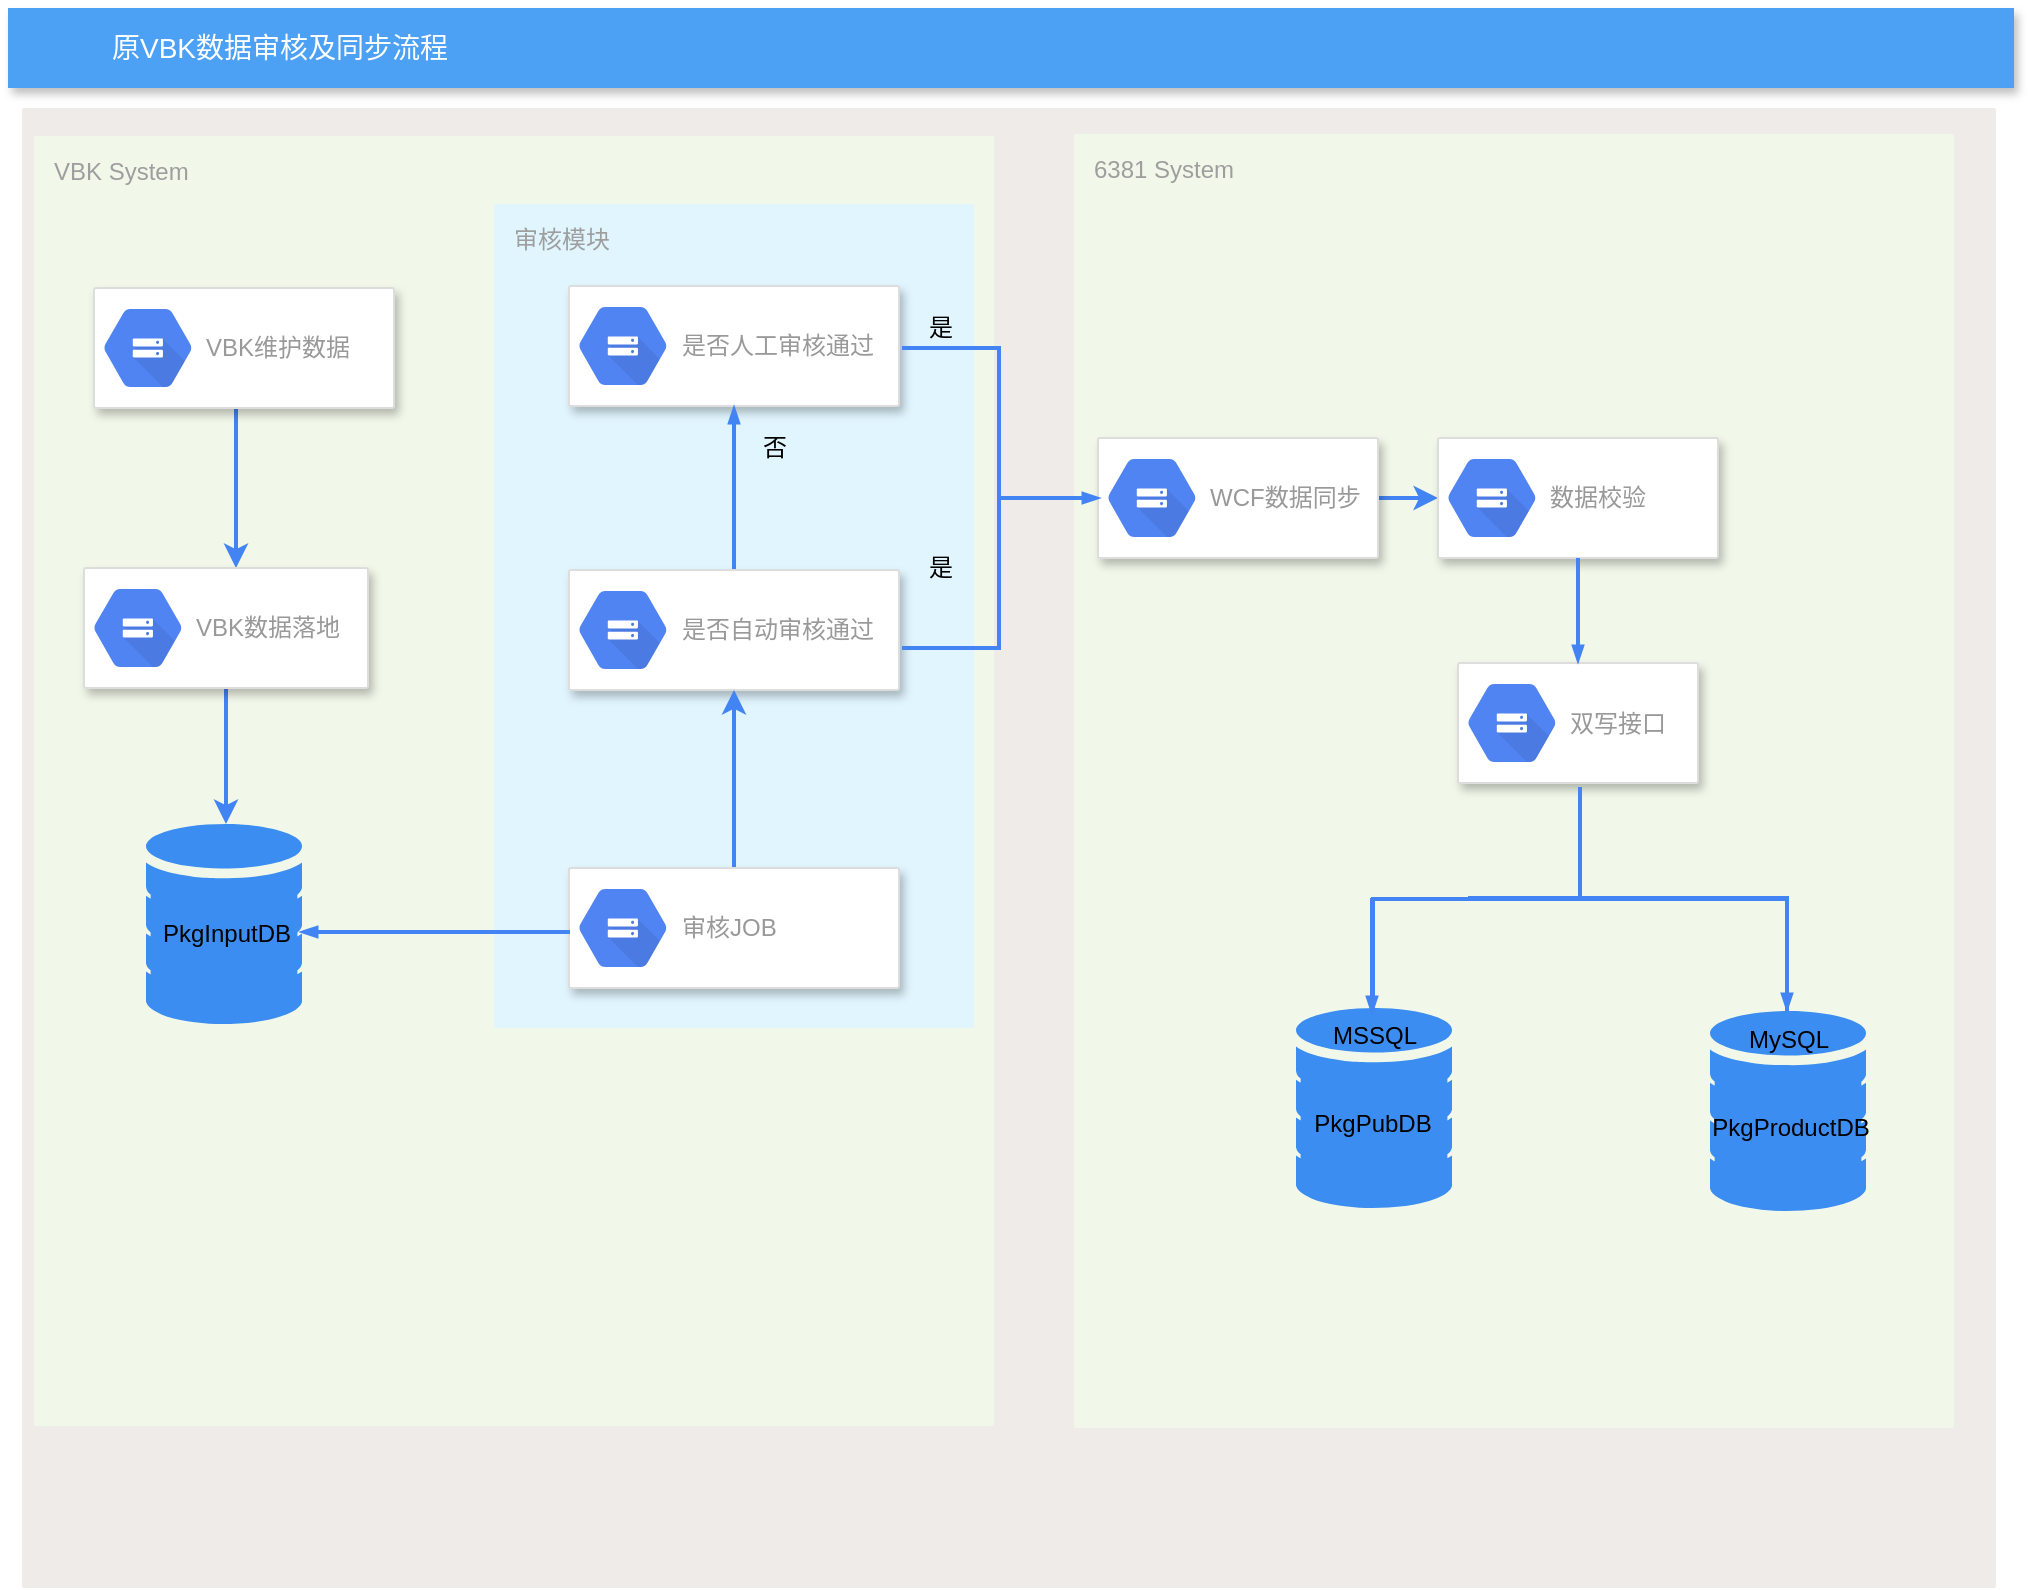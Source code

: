 <mxfile version="10.8.0" type="github"><diagram id="d1ab7348-05c3-a1e3-ca4d-12c340fd6b49" name="Page-1"><mxGraphModel dx="1154" dy="734" grid="1" gridSize="10" guides="1" tooltips="1" connect="1" arrows="1" fold="1" page="1" pageScale="1" pageWidth="1169" pageHeight="827" background="#ffffff" math="0" shadow="0"><root><mxCell id="0"/><mxCell id="1" parent="0"/><mxCell id="TqFTnI68ecSykUxvsV-Z-499" value="" style="points=[[0,0,0],[0.25,0,0],[0.5,0,0],[0.75,0,0],[1,0,0],[1,0.25,0],[1,0.5,0],[1,0.75,0],[1,1,0],[0.75,1,0],[0.5,1,0],[0.25,1,0],[0,1,0],[0,0.75,0],[0,0.5,0],[0,0.25,0]];rounded=1;absoluteArcSize=1;arcSize=2;html=1;strokeColor=none;gradientColor=none;shadow=0;dashed=0;fontSize=12;fontColor=#9E9E9E;align=left;verticalAlign=top;spacing=10;spacingTop=-4;fillColor=#EFEBE9;" vertex="1" parent="1"><mxGeometry x="154" y="140" width="987" height="740" as="geometry"/></mxCell><mxCell id="TqFTnI68ecSykUxvsV-Z-454" value="6381 System" style="points=[[0,0,0],[0.25,0,0],[0.5,0,0],[0.75,0,0],[1,0,0],[1,0.25,0],[1,0.5,0],[1,0.75,0],[1,1,0],[0.75,1,0],[0.5,1,0],[0.25,1,0],[0,1,0],[0,0.75,0],[0,0.5,0],[0,0.25,0]];rounded=1;absoluteArcSize=1;arcSize=2;html=1;strokeColor=none;gradientColor=none;shadow=0;dashed=0;fontSize=12;fontColor=#9E9E9E;align=left;verticalAlign=top;spacing=10;spacingTop=-4;fillColor=#F1F8E9;" vertex="1" parent="1"><mxGeometry x="680" y="153" width="440" height="647" as="geometry"/></mxCell><mxCell id="TqFTnI68ecSykUxvsV-Z-453" value="VBK System" style="points=[[0,0,0],[0.25,0,0],[0.5,0,0],[0.75,0,0],[1,0,0],[1,0.25,0],[1,0.5,0],[1,0.75,0],[1,1,0],[0.75,1,0],[0.5,1,0],[0.25,1,0],[0,1,0],[0,0.75,0],[0,0.5,0],[0,0.25,0]];rounded=1;absoluteArcSize=1;arcSize=2;html=1;strokeColor=none;gradientColor=none;shadow=0;dashed=0;fontSize=12;fontColor=#9E9E9E;align=left;verticalAlign=top;spacing=10;spacingTop=-4;fillColor=#F1F8E9;" vertex="1" parent="1"><mxGeometry x="160" y="154" width="480" height="645" as="geometry"/></mxCell><mxCell id="9" value="原VBK数据审核及同步流程" style="fillColor=#4DA1F5;strokeColor=none;shadow=1;gradientColor=none;fontSize=14;align=left;spacingLeft=50;fontColor=#ffffff;html=1;" parent="1" vertex="1"><mxGeometry x="147" y="90" width="1003" height="40" as="geometry"/></mxCell><mxCell id="TqFTnI68ecSykUxvsV-Z-407" value="" style="edgeStyle=orthogonalEdgeStyle;rounded=0;orthogonalLoop=1;jettySize=auto;html=1;strokeColor=#4284F3;strokeWidth=2;" edge="1" parent="1" source="TqFTnI68ecSykUxvsV-Z-404" target="TqFTnI68ecSykUxvsV-Z-405"><mxGeometry relative="1" as="geometry"><Array as="points"><mxPoint x="261" y="260"/></Array></mxGeometry></mxCell><mxCell id="TqFTnI68ecSykUxvsV-Z-403" value="" style="strokeColor=#dddddd;fillColor=#ffffff;shadow=1;strokeWidth=1;rounded=1;absoluteArcSize=1;arcSize=2;fontSize=17;fontColor=#000000;align=right;html=1;" vertex="1" parent="1"><mxGeometry x="190" y="230" width="150" height="60" as="geometry"/></mxCell><mxCell id="TqFTnI68ecSykUxvsV-Z-404" value="VBK维护数据" style="dashed=0;html=1;fillColor=#5184F3;strokeColor=none;shape=mxgraph.gcp2.cloud_storage;part=1;labelPosition=right;verticalLabelPosition=middle;align=left;verticalAlign=middle;spacingLeft=5;fontColor=#999999;fontSize=12;" vertex="1" parent="TqFTnI68ecSykUxvsV-Z-403"><mxGeometry y="0.5" width="44" height="39" relative="1" as="geometry"><mxPoint x="5" y="-19.5" as="offset"/></mxGeometry></mxCell><mxCell id="TqFTnI68ecSykUxvsV-Z-413" value="" style="edgeStyle=orthogonalEdgeStyle;rounded=0;orthogonalLoop=1;jettySize=auto;html=1;" edge="1" parent="1" source="TqFTnI68ecSykUxvsV-Z-408"><mxGeometry relative="1" as="geometry"><mxPoint x="460" y="290" as="targetPoint"/></mxGeometry></mxCell><mxCell id="TqFTnI68ecSykUxvsV-Z-408" value="" style="strokeColor=#dddddd;fillColor=#ffffff;shadow=1;strokeWidth=1;rounded=1;absoluteArcSize=1;arcSize=2;fontSize=17;fontColor=#000000;align=right;html=1;" vertex="1" parent="1"><mxGeometry x="410" y="230" width="120" height="60" as="geometry"/></mxCell><mxCell id="TqFTnI68ecSykUxvsV-Z-409" value="Cloud&#10;Storage" style="dashed=0;html=1;fillColor=#5184F3;strokeColor=none;shape=mxgraph.gcp2.cloud_storage;part=1;labelPosition=right;verticalLabelPosition=middle;align=left;verticalAlign=middle;spacingLeft=5;fontColor=#999999;fontSize=12;" vertex="1" parent="TqFTnI68ecSykUxvsV-Z-408"><mxGeometry y="0.5" width="44" height="39" relative="1" as="geometry"><mxPoint x="5" y="-19.5" as="offset"/></mxGeometry></mxCell><mxCell id="TqFTnI68ecSykUxvsV-Z-475" value="" style="edgeStyle=orthogonalEdgeStyle;rounded=0;orthogonalLoop=1;jettySize=auto;html=1;strokeColor=#4284F3;strokeWidth=2;" edge="1" parent="1" source="TqFTnI68ecSykUxvsV-Z-414" target="TqFTnI68ecSykUxvsV-Z-473"><mxGeometry relative="1" as="geometry"/></mxCell><mxCell id="TqFTnI68ecSykUxvsV-Z-414" value="" style="strokeColor=#dddddd;fillColor=#ffffff;shadow=1;strokeWidth=1;rounded=1;absoluteArcSize=1;arcSize=2;fontSize=17;fontColor=#000000;align=right;html=1;" vertex="1" parent="1"><mxGeometry x="692" y="305" width="140" height="60" as="geometry"/></mxCell><mxCell id="TqFTnI68ecSykUxvsV-Z-415" value="WCF数据同步" style="dashed=0;html=1;fillColor=#5184F3;strokeColor=none;shape=mxgraph.gcp2.cloud_storage;part=1;labelPosition=right;verticalLabelPosition=middle;align=left;verticalAlign=middle;spacingLeft=5;fontColor=#999999;fontSize=12;" vertex="1" parent="TqFTnI68ecSykUxvsV-Z-414"><mxGeometry y="0.5" width="44" height="39" relative="1" as="geometry"><mxPoint x="5" y="-19.5" as="offset"/></mxGeometry></mxCell><mxCell id="TqFTnI68ecSykUxvsV-Z-473" value="" style="strokeColor=#dddddd;fillColor=#ffffff;shadow=1;strokeWidth=1;rounded=1;absoluteArcSize=1;arcSize=2;fontSize=17;fontColor=#000000;align=right;html=1;" vertex="1" parent="1"><mxGeometry x="862" y="305" width="140" height="60" as="geometry"/></mxCell><mxCell id="TqFTnI68ecSykUxvsV-Z-474" value="数据校验" style="dashed=0;html=1;fillColor=#5184F3;strokeColor=none;shape=mxgraph.gcp2.cloud_storage;part=1;labelPosition=right;verticalLabelPosition=middle;align=left;verticalAlign=middle;spacingLeft=5;fontColor=#999999;fontSize=12;" vertex="1" parent="TqFTnI68ecSykUxvsV-Z-473"><mxGeometry y="0.5" width="44" height="39" relative="1" as="geometry"><mxPoint x="5" y="-19.5" as="offset"/></mxGeometry></mxCell><mxCell id="TqFTnI68ecSykUxvsV-Z-417" value="" style="strokeColor=#dddddd;fillColor=#ffffff;shadow=1;strokeWidth=1;rounded=1;absoluteArcSize=1;arcSize=2;fontSize=17;fontColor=#000000;align=right;html=1;" vertex="1" parent="1"><mxGeometry x="872" y="417.5" width="120" height="60" as="geometry"/></mxCell><mxCell id="TqFTnI68ecSykUxvsV-Z-418" value="双写接口" style="dashed=0;html=1;fillColor=#5184F3;strokeColor=none;shape=mxgraph.gcp2.cloud_storage;part=1;labelPosition=right;verticalLabelPosition=middle;align=left;verticalAlign=middle;spacingLeft=5;fontColor=#999999;fontSize=12;" vertex="1" parent="TqFTnI68ecSykUxvsV-Z-417"><mxGeometry y="0.5" width="44" height="39" relative="1" as="geometry"><mxPoint x="5" y="-19.5" as="offset"/></mxGeometry></mxCell><mxCell id="TqFTnI68ecSykUxvsV-Z-452" style="edgeStyle=orthogonalEdgeStyle;rounded=0;orthogonalLoop=1;jettySize=auto;html=1;strokeColor=#4284F3;strokeWidth=2;" edge="1" parent="1" source="TqFTnI68ecSykUxvsV-Z-405" target="TqFTnI68ecSykUxvsV-Z-451"><mxGeometry relative="1" as="geometry"><Array as="points"><mxPoint x="261" y="510"/><mxPoint x="261" y="510"/></Array></mxGeometry></mxCell><mxCell id="TqFTnI68ecSykUxvsV-Z-405" value="" style="strokeColor=#dddddd;fillColor=#ffffff;shadow=1;strokeWidth=1;rounded=1;absoluteArcSize=1;arcSize=2;fontSize=17;fontColor=#000000;align=right;html=1;" vertex="1" parent="1"><mxGeometry x="185" y="370" width="142" height="60" as="geometry"/></mxCell><mxCell id="TqFTnI68ecSykUxvsV-Z-406" value="VBK数据落地" style="dashed=0;html=1;fillColor=#5184F3;strokeColor=none;shape=mxgraph.gcp2.cloud_storage;part=1;labelPosition=right;verticalLabelPosition=middle;align=left;verticalAlign=middle;spacingLeft=5;fontColor=#999999;fontSize=12;" vertex="1" parent="TqFTnI68ecSykUxvsV-Z-405"><mxGeometry y="0.5" width="44" height="39" relative="1" as="geometry"><mxPoint x="5" y="-19.5" as="offset"/></mxGeometry></mxCell><mxCell id="TqFTnI68ecSykUxvsV-Z-430" value="审核模块" style="points=[[0,0,0],[0.25,0,0],[0.5,0,0],[0.75,0,0],[1,0,0],[1,0.25,0],[1,0.5,0],[1,0.75,0],[1,1,0],[0.75,1,0],[0.5,1,0],[0.25,1,0],[0,1,0],[0,0.75,0],[0,0.5,0],[0,0.25,0]];rounded=1;absoluteArcSize=1;arcSize=2;html=1;strokeColor=none;gradientColor=none;shadow=0;dashed=0;fontSize=12;fontColor=#9E9E9E;align=left;verticalAlign=top;spacing=10;spacingTop=-4;fillColor=#E1F5FE;" vertex="1" parent="1"><mxGeometry x="390" y="188" width="240" height="412" as="geometry"/></mxCell><mxCell id="TqFTnI68ecSykUxvsV-Z-432" value="" style="strokeColor=#dddddd;fillColor=#ffffff;shadow=1;strokeWidth=1;rounded=1;absoluteArcSize=1;arcSize=2;fontSize=17;fontColor=#000000;align=right;html=1;" vertex="1" parent="1"><mxGeometry x="427.5" y="229" width="165" height="60" as="geometry"/></mxCell><mxCell id="TqFTnI68ecSykUxvsV-Z-433" value="是否人工审核通过" style="dashed=0;html=1;fillColor=#5184F3;strokeColor=none;shape=mxgraph.gcp2.cloud_storage;part=1;labelPosition=right;verticalLabelPosition=middle;align=left;verticalAlign=middle;spacingLeft=5;fontColor=#999999;fontSize=12;" vertex="1" parent="TqFTnI68ecSykUxvsV-Z-432"><mxGeometry y="0.5" width="44" height="39" relative="1" as="geometry"><mxPoint x="5" y="-19.5" as="offset"/></mxGeometry></mxCell><mxCell id="TqFTnI68ecSykUxvsV-Z-434" value="" style="edgeStyle=orthogonalEdgeStyle;fontSize=12;html=1;endArrow=blockThin;endFill=1;rounded=0;strokeWidth=2;endSize=4;startSize=4;dashed=0;strokeColor=#4284F3;exitX=0.5;exitY=0;exitDx=0;exitDy=0;entryX=0.5;entryY=1;entryDx=0;entryDy=0;" edge="1" parent="1" source="TqFTnI68ecSykUxvsV-Z-440" target="TqFTnI68ecSykUxvsV-Z-432"><mxGeometry width="100" relative="1" as="geometry"><mxPoint x="570" y="310" as="sourcePoint"/><mxPoint x="470" y="310" as="targetPoint"/></mxGeometry></mxCell><mxCell id="TqFTnI68ecSykUxvsV-Z-440" value="" style="strokeColor=#dddddd;fillColor=#ffffff;shadow=1;strokeWidth=1;rounded=1;absoluteArcSize=1;arcSize=2;fontSize=17;fontColor=#000000;align=right;html=1;" vertex="1" parent="1"><mxGeometry x="427.5" y="371" width="165" height="60" as="geometry"/></mxCell><mxCell id="TqFTnI68ecSykUxvsV-Z-441" value="是否自动审核通过" style="dashed=0;html=1;fillColor=#5184F3;strokeColor=none;shape=mxgraph.gcp2.cloud_storage;part=1;labelPosition=right;verticalLabelPosition=middle;align=left;verticalAlign=middle;spacingLeft=5;fontColor=#999999;fontSize=12;" vertex="1" parent="TqFTnI68ecSykUxvsV-Z-440"><mxGeometry y="0.5" width="44" height="39" relative="1" as="geometry"><mxPoint x="5" y="-19.5" as="offset"/></mxGeometry></mxCell><mxCell id="TqFTnI68ecSykUxvsV-Z-443" value="否" style="text;html=1;resizable=0;autosize=1;align=center;verticalAlign=middle;points=[];fillColor=none;strokeColor=none;rounded=0;shadow=0;" vertex="1" parent="1"><mxGeometry x="515" y="300" width="30" height="20" as="geometry"/></mxCell><mxCell id="TqFTnI68ecSykUxvsV-Z-446" value="是" style="text;html=1;resizable=0;autosize=1;align=center;verticalAlign=middle;points=[];fillColor=none;strokeColor=none;rounded=0;shadow=0;" vertex="1" parent="1"><mxGeometry x="598" y="360" width="30" height="20" as="geometry"/></mxCell><mxCell id="TqFTnI68ecSykUxvsV-Z-451" value="" style="html=1;aspect=fixed;strokeColor=none;shadow=0;align=center;verticalAlign=top;fillColor=#3B8DF1;shape=mxgraph.gcp2.database_2" vertex="1" parent="1"><mxGeometry x="216" y="498" width="78" height="100" as="geometry"/></mxCell><mxCell id="TqFTnI68ecSykUxvsV-Z-462" value="MSSQL" style="html=1;aspect=fixed;strokeColor=none;shadow=0;align=center;verticalAlign=top;fillColor=#3B8DF1;shape=mxgraph.gcp2.database_2" vertex="1" parent="1"><mxGeometry x="791" y="590" width="78" height="100" as="geometry"/></mxCell><mxCell id="TqFTnI68ecSykUxvsV-Z-463" value="MySQL" style="html=1;aspect=fixed;strokeColor=none;shadow=0;align=center;verticalAlign=top;fillColor=#3B8DF1;shape=mxgraph.gcp2.database_2" vertex="1" parent="1"><mxGeometry x="998" y="591.5" width="78" height="100" as="geometry"/></mxCell><mxCell id="TqFTnI68ecSykUxvsV-Z-467" value="PkgInputDB" style="text;html=1;resizable=0;autosize=1;align=center;verticalAlign=middle;points=[];fillColor=none;strokeColor=none;rounded=0;shadow=0;" vertex="1" parent="1"><mxGeometry x="216" y="543" width="80" height="20" as="geometry"/></mxCell><mxCell id="TqFTnI68ecSykUxvsV-Z-468" value="PkgPubDB" style="text;html=1;resizable=0;autosize=1;align=center;verticalAlign=middle;points=[];fillColor=none;strokeColor=none;rounded=0;shadow=0;" vertex="1" parent="1"><mxGeometry x="794" y="637.5" width="70" height="20" as="geometry"/></mxCell><mxCell id="TqFTnI68ecSykUxvsV-Z-469" value="PkgProductDB" style="text;html=1;resizable=0;autosize=1;align=center;verticalAlign=middle;points=[];fillColor=none;strokeColor=none;rounded=0;shadow=0;" vertex="1" parent="1"><mxGeometry x="993" y="640" width="90" height="20" as="geometry"/></mxCell><mxCell id="TqFTnI68ecSykUxvsV-Z-470" value="" style="strokeWidth=2;html=1;shape=mxgraph.flowchart.annotation_2;align=left;pointerEvents=1;shadow=0;fillColor=#F6F6F6;rotation=90;strokeColor=#4284F3;" vertex="1" parent="1"><mxGeometry x="877" y="432" width="112" height="207" as="geometry"/></mxCell><mxCell id="TqFTnI68ecSykUxvsV-Z-484" value="" style="edgeStyle=orthogonalEdgeStyle;fontSize=12;html=1;endArrow=blockThin;endFill=1;rounded=0;strokeWidth=2;endSize=4;startSize=4;dashed=0;strokeColor=#4284F3;entryX=0.5;entryY=0;entryDx=0;entryDy=0;exitX=0.5;exitY=1;exitDx=0;exitDy=0;" edge="1" parent="1" source="TqFTnI68ecSykUxvsV-Z-473" target="TqFTnI68ecSykUxvsV-Z-417"><mxGeometry width="100" relative="1" as="geometry"><mxPoint x="930" y="360" as="sourcePoint"/><mxPoint x="1030" y="360" as="targetPoint"/></mxGeometry></mxCell><mxCell id="TqFTnI68ecSykUxvsV-Z-485" value="" style="strokeWidth=2;html=1;shape=mxgraph.flowchart.annotation_2;align=left;pointerEvents=1;shadow=0;fillColor=#F6F6F6;rotation=180;strokeColor=#4284F3;" vertex="1" parent="1"><mxGeometry x="594" y="260" width="97" height="150" as="geometry"/></mxCell><mxCell id="TqFTnI68ecSykUxvsV-Z-487" value="是" style="text;html=1;resizable=0;autosize=1;align=center;verticalAlign=middle;points=[];fillColor=none;strokeColor=none;rounded=0;shadow=0;" vertex="1" parent="1"><mxGeometry x="598" y="240" width="30" height="20" as="geometry"/></mxCell><mxCell id="TqFTnI68ecSykUxvsV-Z-488" value="" style="edgeStyle=orthogonalEdgeStyle;fontSize=12;html=1;endArrow=blockThin;endFill=1;rounded=0;strokeWidth=2;endSize=4;startSize=4;dashed=0;strokeColor=#4284F3;" edge="1" parent="1"><mxGeometry width="100" relative="1" as="geometry"><mxPoint x="645" y="335" as="sourcePoint"/><mxPoint x="693" y="335" as="targetPoint"/></mxGeometry></mxCell><mxCell id="TqFTnI68ecSykUxvsV-Z-491" value="" style="edgeStyle=orthogonalEdgeStyle;fontSize=12;html=1;endArrow=blockThin;endFill=1;rounded=0;strokeWidth=2;endSize=4;startSize=4;dashed=0;strokeColor=#4284F3;entryX=0.474;entryY=-0.02;entryDx=0;entryDy=0;entryPerimeter=0;" edge="1" parent="1"><mxGeometry width="100" relative="1" as="geometry"><mxPoint x="829" y="535" as="sourcePoint"/><mxPoint x="829" y="593" as="targetPoint"/></mxGeometry></mxCell><mxCell id="TqFTnI68ecSykUxvsV-Z-492" value="&lt;br&gt;&lt;br&gt;&lt;br&gt;&lt;br&gt;&lt;br&gt;&lt;br&gt;" style="edgeStyle=orthogonalEdgeStyle;fontSize=12;html=1;endArrow=blockThin;endFill=1;rounded=0;strokeWidth=2;endSize=4;startSize=4;dashed=0;strokeColor=#4284F3;entryX=1;entryY=0;entryDx=0;entryDy=0;entryPerimeter=0;" edge="1" parent="1" target="TqFTnI68ecSykUxvsV-Z-470"><mxGeometry width="100" relative="1" as="geometry"><mxPoint x="878" y="536" as="sourcePoint"/><mxPoint x="878" y="603" as="targetPoint"/><Array as="points"><mxPoint x="878" y="535"/><mxPoint x="1037" y="535"/></Array></mxGeometry></mxCell><mxCell id="TqFTnI68ecSykUxvsV-Z-497" value="" style="edgeStyle=orthogonalEdgeStyle;rounded=0;orthogonalLoop=1;jettySize=auto;html=1;strokeColor=#4284F3;strokeWidth=2;entryX=0.5;entryY=1;entryDx=0;entryDy=0;" edge="1" parent="1" source="TqFTnI68ecSykUxvsV-Z-493" target="TqFTnI68ecSykUxvsV-Z-440"><mxGeometry relative="1" as="geometry"><mxPoint x="492.5" y="438" as="targetPoint"/></mxGeometry></mxCell><mxCell id="TqFTnI68ecSykUxvsV-Z-493" value="" style="strokeColor=#dddddd;fillColor=#ffffff;shadow=1;strokeWidth=1;rounded=1;absoluteArcSize=1;arcSize=2;fontSize=17;fontColor=#000000;align=right;html=1;" vertex="1" parent="1"><mxGeometry x="427.5" y="520" width="165" height="60" as="geometry"/></mxCell><mxCell id="TqFTnI68ecSykUxvsV-Z-494" value="审核JOB" style="dashed=0;html=1;fillColor=#5184F3;strokeColor=none;shape=mxgraph.gcp2.cloud_storage;part=1;labelPosition=right;verticalLabelPosition=middle;align=left;verticalAlign=middle;spacingLeft=5;fontColor=#999999;fontSize=12;" vertex="1" parent="TqFTnI68ecSykUxvsV-Z-493"><mxGeometry y="0.5" width="44" height="39" relative="1" as="geometry"><mxPoint x="5" y="-19.5" as="offset"/></mxGeometry></mxCell><mxCell id="TqFTnI68ecSykUxvsV-Z-498" value="" style="edgeStyle=orthogonalEdgeStyle;fontSize=12;html=1;endArrow=blockThin;endFill=1;rounded=0;strokeWidth=2;endSize=4;startSize=4;dashed=0;strokeColor=#4284F3;exitX=0;exitY=0.5;exitDx=0;exitDy=0;" edge="1" parent="1"><mxGeometry width="100" relative="1" as="geometry"><mxPoint x="428" y="552" as="sourcePoint"/><mxPoint x="293" y="552" as="targetPoint"/></mxGeometry></mxCell></root></mxGraphModel></diagram></mxfile>